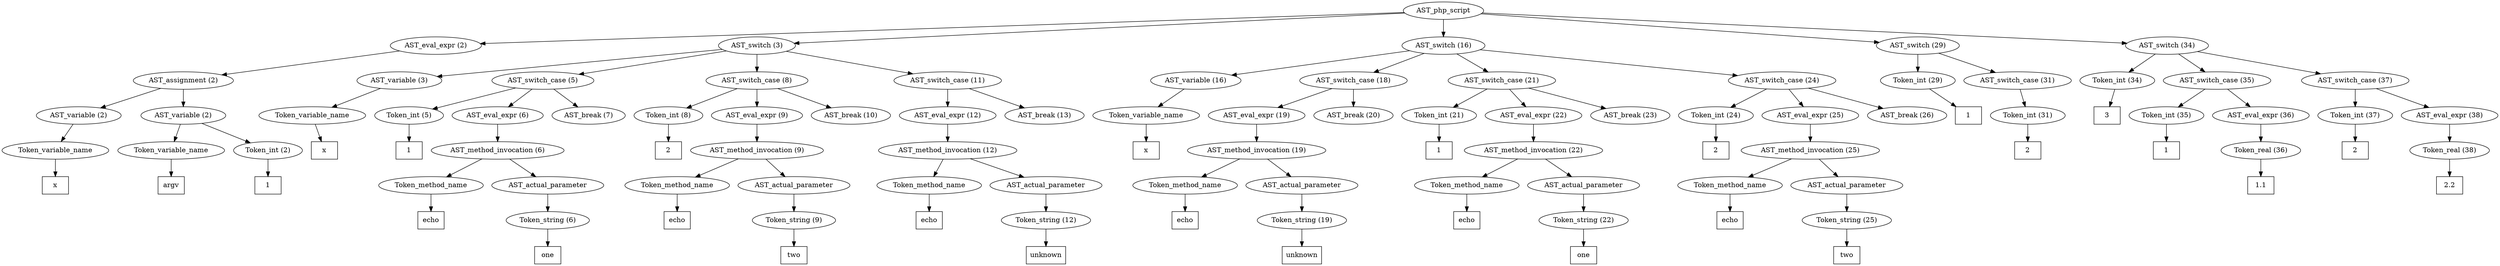 /*
 * AST in dot format generated by phc -- the PHP compiler
 */

digraph AST {
node_0 [label="AST_php_script"];
node_1 [label="AST_eval_expr (2)"];
node_2 [label="AST_assignment (2)"];
node_3 [label="AST_variable (2)"];
node_4 [label="Token_variable_name"];
node_5 [label="x", shape=box]
node_4 -> node_5;
node_3 -> node_4;
node_6 [label="AST_variable (2)"];
node_7 [label="Token_variable_name"];
node_8 [label="argv", shape=box]
node_7 -> node_8;
node_9 [label="Token_int (2)"];
node_10 [label="1", shape=box]
node_9 -> node_10;
node_6 -> node_9;
node_6 -> node_7;
node_2 -> node_6;
node_2 -> node_3;
node_1 -> node_2;
node_11 [label="AST_switch (3)"];
node_12 [label="AST_variable (3)"];
node_13 [label="Token_variable_name"];
node_14 [label="x", shape=box]
node_13 -> node_14;
node_12 -> node_13;
node_15 [label="AST_switch_case (5)"];
node_16 [label="Token_int (5)"];
node_17 [label="1", shape=box]
node_16 -> node_17;
node_18 [label="AST_eval_expr (6)"];
node_19 [label="AST_method_invocation (6)"];
node_20 [label="Token_method_name"];
node_21 [label="echo", shape=box]
node_20 -> node_21;
node_22 [label="AST_actual_parameter"];
node_23 [label="Token_string (6)"];
node_24 [label="one", shape=box]
node_23 -> node_24;
node_22 -> node_23;
node_19 -> node_22;
node_19 -> node_20;
node_18 -> node_19;
node_25 [label="AST_break (7)"];
node_15 -> node_25;
node_15 -> node_18;
node_15 -> node_16;
node_26 [label="AST_switch_case (8)"];
node_27 [label="Token_int (8)"];
node_28 [label="2", shape=box]
node_27 -> node_28;
node_29 [label="AST_eval_expr (9)"];
node_30 [label="AST_method_invocation (9)"];
node_31 [label="Token_method_name"];
node_32 [label="echo", shape=box]
node_31 -> node_32;
node_33 [label="AST_actual_parameter"];
node_34 [label="Token_string (9)"];
node_35 [label="two", shape=box]
node_34 -> node_35;
node_33 -> node_34;
node_30 -> node_33;
node_30 -> node_31;
node_29 -> node_30;
node_36 [label="AST_break (10)"];
node_26 -> node_36;
node_26 -> node_29;
node_26 -> node_27;
node_37 [label="AST_switch_case (11)"];
node_38 [label="AST_eval_expr (12)"];
node_39 [label="AST_method_invocation (12)"];
node_40 [label="Token_method_name"];
node_41 [label="echo", shape=box]
node_40 -> node_41;
node_42 [label="AST_actual_parameter"];
node_43 [label="Token_string (12)"];
node_44 [label="unknown", shape=box]
node_43 -> node_44;
node_42 -> node_43;
node_39 -> node_42;
node_39 -> node_40;
node_38 -> node_39;
node_45 [label="AST_break (13)"];
node_37 -> node_45;
node_37 -> node_38;
node_11 -> node_37;
node_11 -> node_26;
node_11 -> node_15;
node_11 -> node_12;
node_46 [label="AST_switch (16)"];
node_47 [label="AST_variable (16)"];
node_48 [label="Token_variable_name"];
node_49 [label="x", shape=box]
node_48 -> node_49;
node_47 -> node_48;
node_50 [label="AST_switch_case (18)"];
node_51 [label="AST_eval_expr (19)"];
node_52 [label="AST_method_invocation (19)"];
node_53 [label="Token_method_name"];
node_54 [label="echo", shape=box]
node_53 -> node_54;
node_55 [label="AST_actual_parameter"];
node_56 [label="Token_string (19)"];
node_57 [label="unknown", shape=box]
node_56 -> node_57;
node_55 -> node_56;
node_52 -> node_55;
node_52 -> node_53;
node_51 -> node_52;
node_58 [label="AST_break (20)"];
node_50 -> node_58;
node_50 -> node_51;
node_59 [label="AST_switch_case (21)"];
node_60 [label="Token_int (21)"];
node_61 [label="1", shape=box]
node_60 -> node_61;
node_62 [label="AST_eval_expr (22)"];
node_63 [label="AST_method_invocation (22)"];
node_64 [label="Token_method_name"];
node_65 [label="echo", shape=box]
node_64 -> node_65;
node_66 [label="AST_actual_parameter"];
node_67 [label="Token_string (22)"];
node_68 [label="one", shape=box]
node_67 -> node_68;
node_66 -> node_67;
node_63 -> node_66;
node_63 -> node_64;
node_62 -> node_63;
node_69 [label="AST_break (23)"];
node_59 -> node_69;
node_59 -> node_62;
node_59 -> node_60;
node_70 [label="AST_switch_case (24)"];
node_71 [label="Token_int (24)"];
node_72 [label="2", shape=box]
node_71 -> node_72;
node_73 [label="AST_eval_expr (25)"];
node_74 [label="AST_method_invocation (25)"];
node_75 [label="Token_method_name"];
node_76 [label="echo", shape=box]
node_75 -> node_76;
node_77 [label="AST_actual_parameter"];
node_78 [label="Token_string (25)"];
node_79 [label="two", shape=box]
node_78 -> node_79;
node_77 -> node_78;
node_74 -> node_77;
node_74 -> node_75;
node_73 -> node_74;
node_80 [label="AST_break (26)"];
node_70 -> node_80;
node_70 -> node_73;
node_70 -> node_71;
node_46 -> node_70;
node_46 -> node_59;
node_46 -> node_50;
node_46 -> node_47;
node_81 [label="AST_switch (29)"];
node_82 [label="Token_int (29)"];
node_83 [label="1", shape=box]
node_82 -> node_83;
node_84 [label="AST_switch_case (31)"];
node_85 [label="Token_int (31)"];
node_86 [label="2", shape=box]
node_85 -> node_86;
node_84 -> node_85;
node_81 -> node_84;
node_81 -> node_82;
node_87 [label="AST_switch (34)"];
node_88 [label="Token_int (34)"];
node_89 [label="3", shape=box]
node_88 -> node_89;
node_90 [label="AST_switch_case (35)"];
node_91 [label="Token_int (35)"];
node_92 [label="1", shape=box]
node_91 -> node_92;
node_93 [label="AST_eval_expr (36)"];
node_94 [label="Token_real (36)"];
node_95 [label="1.1", shape=box]
node_94 -> node_95;
node_93 -> node_94;
node_90 -> node_93;
node_90 -> node_91;
node_96 [label="AST_switch_case (37)"];
node_97 [label="Token_int (37)"];
node_98 [label="2", shape=box]
node_97 -> node_98;
node_99 [label="AST_eval_expr (38)"];
node_100 [label="Token_real (38)"];
node_101 [label="2.2", shape=box]
node_100 -> node_101;
node_99 -> node_100;
node_96 -> node_99;
node_96 -> node_97;
node_87 -> node_96;
node_87 -> node_90;
node_87 -> node_88;
node_0 -> node_87;
node_0 -> node_81;
node_0 -> node_46;
node_0 -> node_11;
node_0 -> node_1;
}
